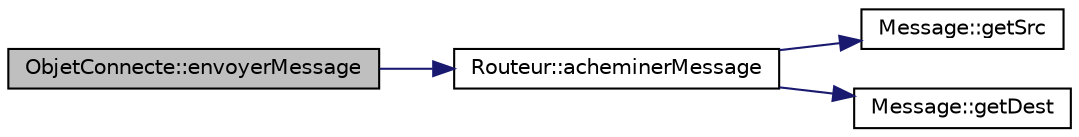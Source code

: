 digraph "ObjetConnecte::envoyerMessage"
{
  bgcolor="transparent";
  edge [fontname="Helvetica",fontsize="10",labelfontname="Helvetica",labelfontsize="10"];
  node [fontname="Helvetica",fontsize="10",shape=record];
  rankdir="LR";
  Node1 [label="ObjetConnecte::envoyerMessage",height=0.2,width=0.4,color="black", fillcolor="grey75", style="filled", fontcolor="black"];
  Node1 -> Node2 [color="midnightblue",fontsize="10",style="solid",fontname="Helvetica"];
  Node2 [label="Routeur::acheminerMessage",height=0.2,width=0.4,color="black",URL="$class_routeur.html#a2d4f2f4b9a5f29f7c62240c2ce9393ad",tooltip="Achemine le message, affiche aussi si le message a été acheminé de qui vers qui  message Le message à..."];
  Node2 -> Node3 [color="midnightblue",fontsize="10",style="solid",fontname="Helvetica"];
  Node3 [label="Message::getSrc",height=0.2,width=0.4,color="black",URL="$class_message.html#a5ec2173b372c8ccf2109b239dc275a92"];
  Node2 -> Node4 [color="midnightblue",fontsize="10",style="solid",fontname="Helvetica"];
  Node4 [label="Message::getDest",height=0.2,width=0.4,color="black",URL="$class_message.html#ae05a692926f090164bce84e246338ce8"];
}
